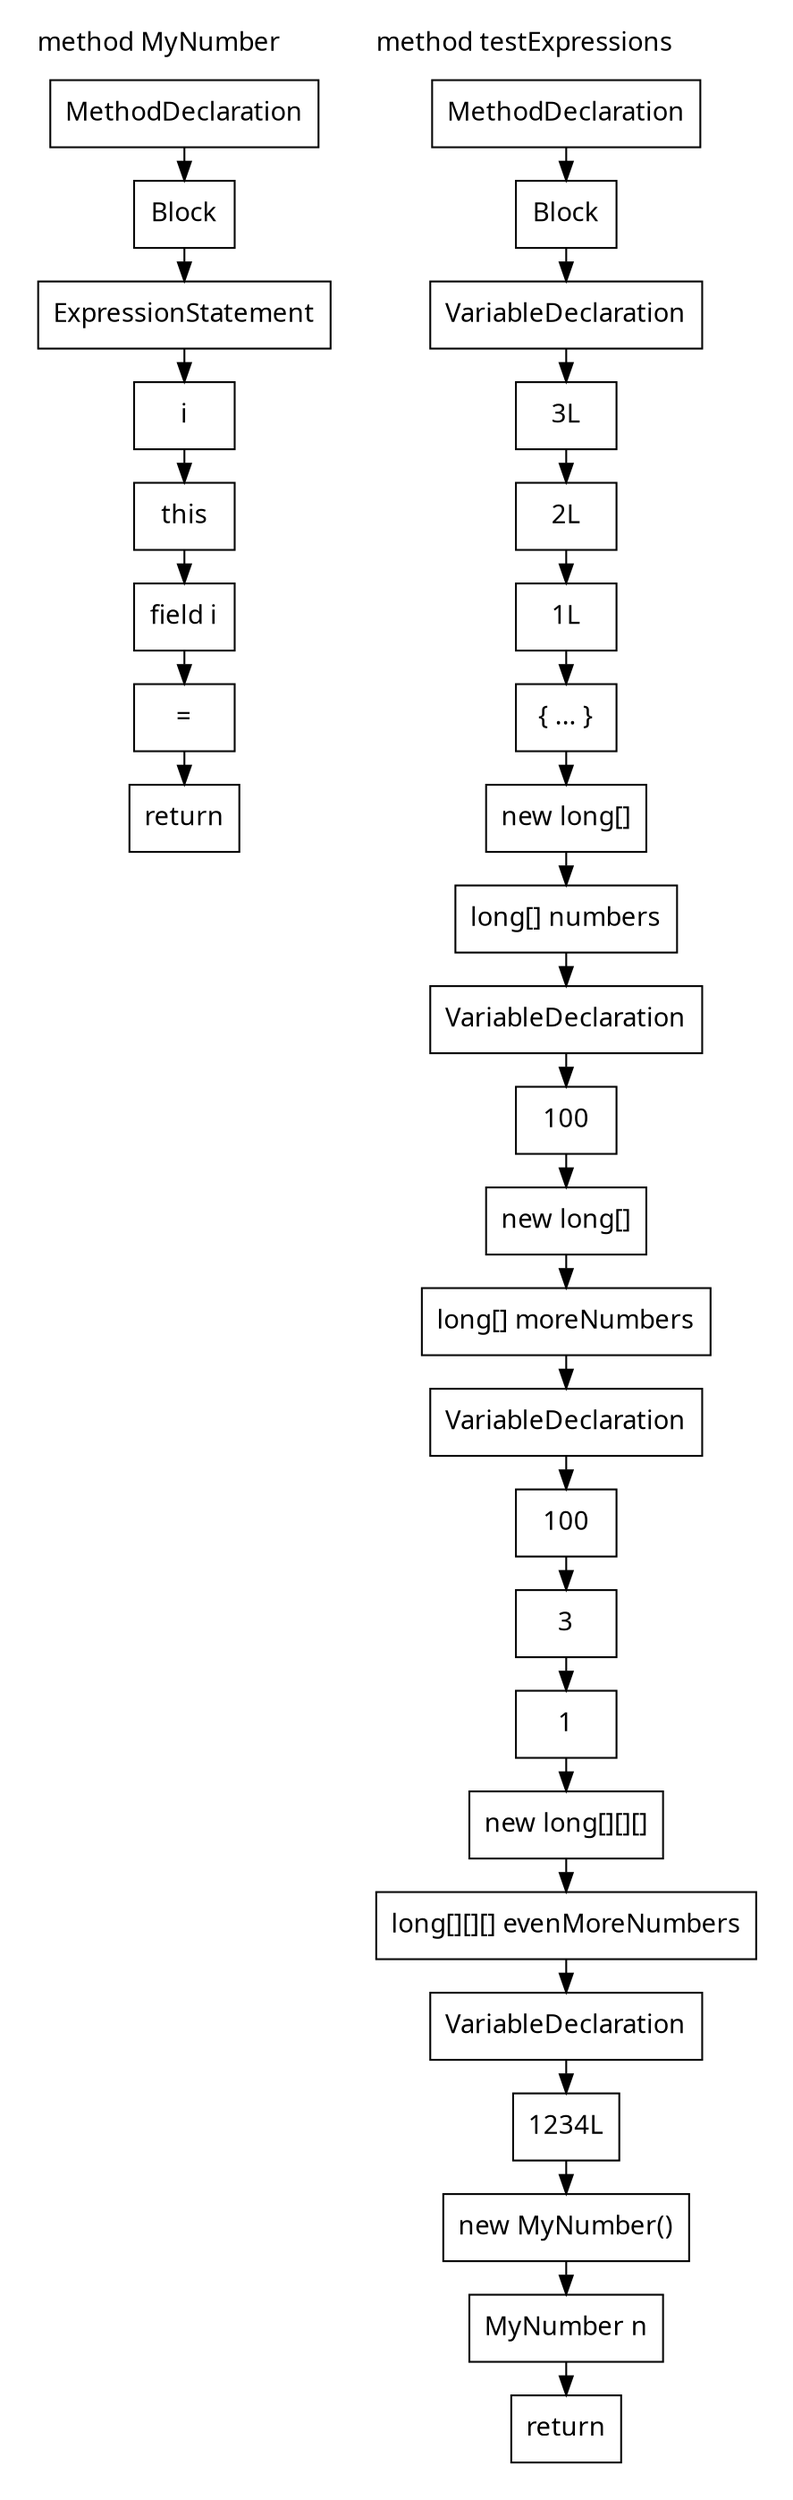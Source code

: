digraph G {
  node [
    shape = rect;
    fontname = "Handlee";
  ]
  edge [
    fontname = "Handlee";
  ]
  bgcolor = transparent;
  fontname = "Handlee";
  compound = true;
  s_10 [
    class = "methodDeclaration";
    label = "MethodDeclaration";
    fillcolor = white;
    style = filled;
  ];
  s_10_6 [
    class = "block";
    label = "Block";
    fillcolor = white;
    style = filled;
  ];
  s_11 [
    class = "expressionStatement";
    label = "ExpressionStatement";
    fillcolor = white;
    style = filled;
  ];
  s_11_2 [
    class = "assignment";
    label = "=";
    fillcolor = white;
    style = filled;
  ];
  s_11_3 [
    class = "fieldAccess";
    label = "field i";
    fillcolor = white;
    style = filled;
  ];
  s_11_4 [
    class = "thisExpression";
    label = "this";
    fillcolor = white;
    style = filled;
  ];
  s_11_6 [
    class = "simpleName";
    label = "i";
    fillcolor = white;
    style = filled;
  ];
  s_15 [
    class = "methodDeclaration";
    label = "MethodDeclaration";
    fillcolor = white;
    style = filled;
  ];
  s_15_3 [
    class = "block";
    label = "Block";
    fillcolor = white;
    style = filled;
  ];
  s_18 [
    class = "variableDeclaration";
    label = "VariableDeclaration";
    fillcolor = white;
    style = filled;
  ];
  s_18_2 [
    class = "variableDeclarationFragment";
    label = "long[] numbers";
    fillcolor = white;
    style = filled;
  ];
  s_18_4 [
    class = "arrayCreation";
    label = "new long[]";
    fillcolor = white;
    style = filled;
  ];
  s_18_5 [
    class = "arrayInitializer";
    label = "{ ... }";
    fillcolor = white;
    style = filled;
  ];
  s_18_6 [
    class = "numberLiteral literal";
    label = "3L";
    fillcolor = white;
    style = filled;
  ];
  s_18_7 [
    class = "numberLiteral literal";
    label = "2L";
    fillcolor = white;
    style = filled;
  ];
  s_18_8 [
    class = "numberLiteral literal";
    label = "1L";
    fillcolor = white;
    style = filled;
  ];
  s_19 [
    class = "variableDeclaration";
    label = "VariableDeclaration";
    fillcolor = white;
    style = filled;
  ];
  s_19_2 [
    class = "variableDeclarationFragment";
    label = "long[] moreNumbers";
    fillcolor = white;
    style = filled;
  ];
  s_19_4 [
    class = "arrayCreation";
    label = "new long[]";
    fillcolor = white;
    style = filled;
  ];
  s_19_5 [
    class = "numberLiteral literal";
    label = "100";
    fillcolor = white;
    style = filled;
  ];
  s_20 [
    class = "variableDeclaration";
    label = "VariableDeclaration";
    fillcolor = white;
    style = filled;
  ];
  s_20_2 [
    class = "variableDeclarationFragment";
    label = "long[][][] evenMoreNumbers";
    fillcolor = white;
    style = filled;
  ];
  s_20_4 [
    class = "arrayCreation";
    label = "new long[][][]";
    fillcolor = white;
    style = filled;
  ];
  s_20_5 [
    class = "numberLiteral literal";
    label = "100";
    fillcolor = white;
    style = filled;
  ];
  s_20_6 [
    class = "numberLiteral literal";
    label = "3";
    fillcolor = white;
    style = filled;
  ];
  s_20_7 [
    class = "numberLiteral literal";
    label = "1";
    fillcolor = white;
    style = filled;
  ];
  s_22 [
    class = "variableDeclaration";
    label = "VariableDeclaration";
    fillcolor = white;
    style = filled;
  ];
  s_22_3 [
    class = "variableDeclarationFragment";
    label = "MyNumber n";
    fillcolor = white;
    style = filled;
  ];
  s_22_5 [
    class = "classInstanceCreation";
    label = "new MyNumber()";
    fillcolor = white;
    style = filled;
  ];
  s_22_7 [
    class = "numberLiteral literal";
    label = "1234L";
    fillcolor = white;
    style = filled;
  ];
  m_12 [
    class = "method end";
    label = "return";
    fillcolor = white;
    style = filled;
  ];
  m_24 [
    class = "method end";
    label = "return";
    fillcolor = white;
    style = filled;
  ];
  s_10 -> s_10_6;
  s_10_6 -> s_11;
  s_11 -> s_11_6;
  s_11_6 -> s_11_4;
  s_11_4 -> s_11_3;
  s_11_3 -> s_11_2;
  s_11_2 -> m_12;
  s_15 -> s_15_3;
  s_15_3 -> s_18;
  s_18 -> s_18_6;
  s_18_6 -> s_18_7;
  s_18_7 -> s_18_8;
  s_18_8 -> s_18_5;
  s_18_5 -> s_18_4;
  s_18_4 -> s_18_2;
  s_18_2 -> s_19;
  s_19 -> s_19_5;
  s_19_5 -> s_19_4;
  s_19_4 -> s_19_2;
  s_19_2 -> s_20;
  s_20 -> s_20_5;
  s_20_5 -> s_20_6;
  s_20_6 -> s_20_7;
  s_20_7 -> s_20_4;
  s_20_4 -> s_20_2;
  s_20_2 -> s_22;
  s_22 -> s_22_7;
  s_22_7 -> s_22_5;
  s_22_5 -> s_22_3;
  s_22_3 -> m_24;

  subgraph cluster_m_10 {
    label="method MyNumber";
    labeljust = "l";
    ranksep = 0.5;
    pencolor = transparent;
    s_10; s_10_6; s_11; s_11_2; s_11_3; s_11_4; s_11_6; m_12;
  }
  subgraph cluster_m_15 {
    label="method testExpressions";
    labeljust = "l";
    ranksep = 0.5;
    pencolor = transparent;
    s_15; s_15_3; s_18; s_18_2; s_18_4; s_18_5; s_18_6; s_18_7; s_18_8; s_19; s_19_2; s_19_4; s_19_5; s_20; s_20_2; s_20_4; s_20_5; s_20_6; s_20_7; s_22; s_22_3; s_22_5; s_22_7; m_24;
  }
}

